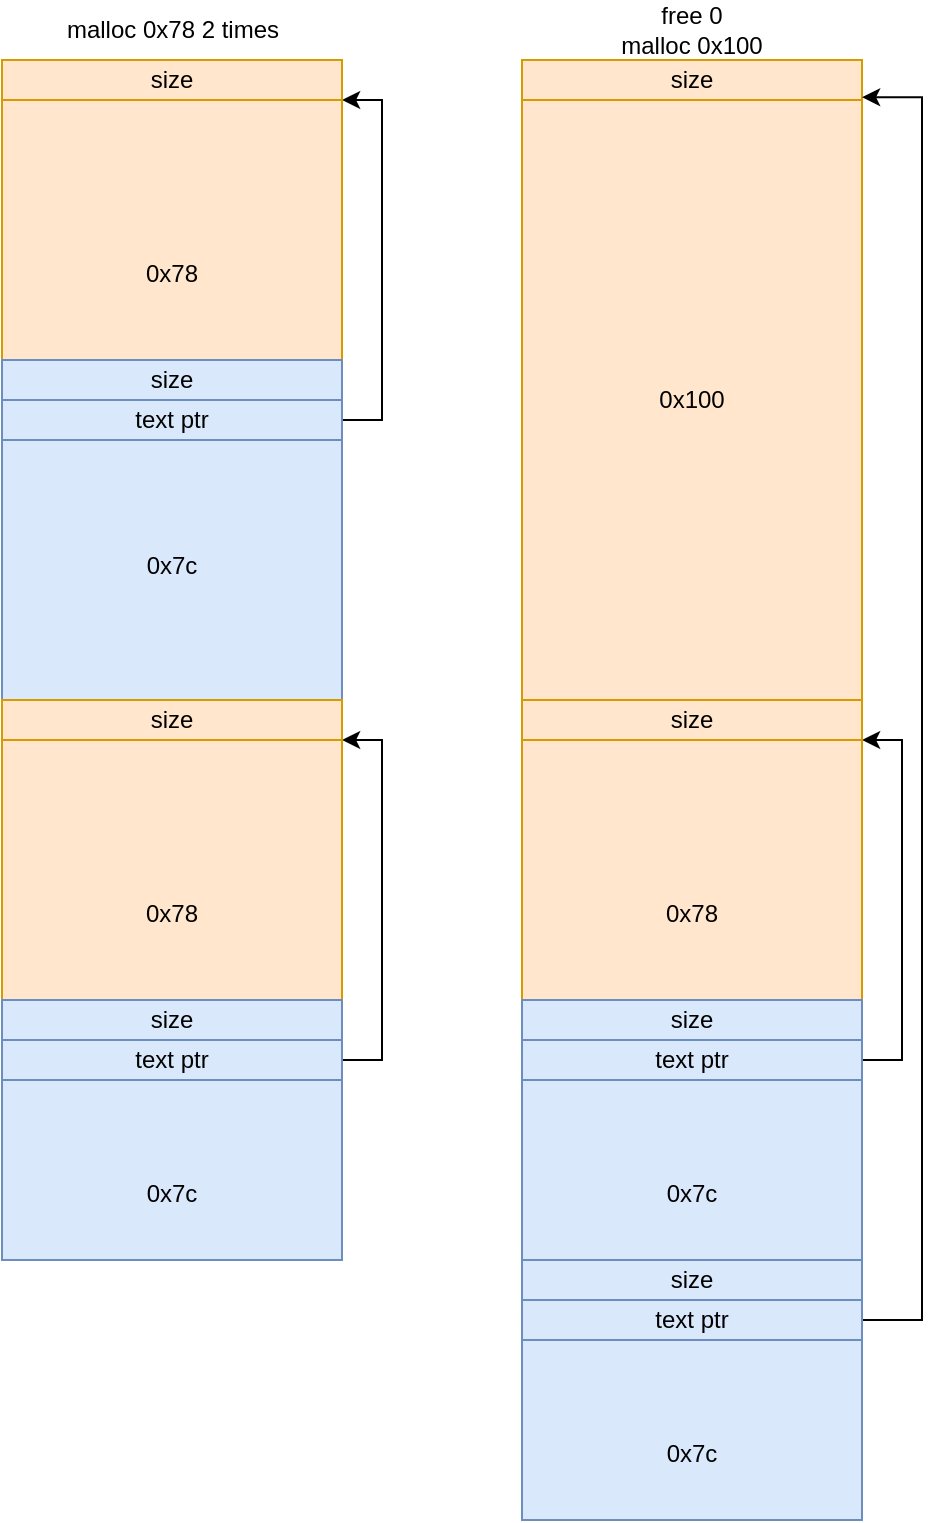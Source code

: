 <mxfile version="17.5.0" type="github">
  <diagram id="5vSy_viqhQwmgGxNUU4j" name="第 1 页">
    <mxGraphModel dx="1852" dy="1264" grid="1" gridSize="10" guides="1" tooltips="1" connect="1" arrows="1" fold="1" page="0" pageScale="1" pageWidth="827" pageHeight="1169" background="none" math="0" shadow="0">
      <root>
        <mxCell id="0" />
        <mxCell id="1" parent="0" />
        <mxCell id="KlACzWgXvU63oRVZ-FLX-5" value="&lt;br&gt;&lt;br&gt;&lt;br&gt;0x78" style="rounded=0;whiteSpace=wrap;html=1;fillColor=#ffe6cc;strokeColor=#d79b00;" vertex="1" parent="1">
          <mxGeometry x="-840" y="-480" width="170" height="130" as="geometry" />
        </mxCell>
        <mxCell id="KlACzWgXvU63oRVZ-FLX-6" value="&lt;br&gt;0x7c" style="rounded=0;whiteSpace=wrap;html=1;fillColor=#dae8fc;strokeColor=#6c8ebf;" vertex="1" parent="1">
          <mxGeometry x="-840" y="-330" width="170" height="150" as="geometry" />
        </mxCell>
        <mxCell id="KlACzWgXvU63oRVZ-FLX-22" style="edgeStyle=orthogonalEdgeStyle;rounded=0;orthogonalLoop=1;jettySize=auto;html=1;exitX=1;exitY=0.5;exitDx=0;exitDy=0;entryX=1;entryY=1;entryDx=0;entryDy=0;" edge="1" parent="1" target="KlACzWgXvU63oRVZ-FLX-20">
          <mxGeometry relative="1" as="geometry">
            <mxPoint x="-670" y="-115" as="sourcePoint" />
            <Array as="points">
              <mxPoint x="-650" y="-115" />
              <mxPoint x="-650" y="-200" />
            </Array>
          </mxGeometry>
        </mxCell>
        <mxCell id="KlACzWgXvU63oRVZ-FLX-23" value="malloc 0x78&amp;nbsp;2 times" style="text;html=1;strokeColor=none;fillColor=none;align=center;verticalAlign=middle;whiteSpace=wrap;rounded=0;" vertex="1" parent="1">
          <mxGeometry x="-817.5" y="-530" width="125" height="30" as="geometry" />
        </mxCell>
        <mxCell id="KlACzWgXvU63oRVZ-FLX-36" value="free 0&lt;br&gt;malloc 0x100" style="text;html=1;strokeColor=none;fillColor=none;align=center;verticalAlign=middle;whiteSpace=wrap;rounded=0;" vertex="1" parent="1">
          <mxGeometry x="-545" y="-530" width="100" height="30" as="geometry" />
        </mxCell>
        <mxCell id="KlACzWgXvU63oRVZ-FLX-42" style="edgeStyle=orthogonalEdgeStyle;rounded=0;orthogonalLoop=1;jettySize=auto;html=1;exitX=1;exitY=0.5;exitDx=0;exitDy=0;" edge="1" parent="1" source="KlACzWgXvU63oRVZ-FLX-41">
          <mxGeometry relative="1" as="geometry">
            <mxPoint x="-669.931" y="-480" as="targetPoint" />
            <Array as="points">
              <mxPoint x="-650" y="-320" />
              <mxPoint x="-650" y="-480" />
            </Array>
          </mxGeometry>
        </mxCell>
        <mxCell id="KlACzWgXvU63oRVZ-FLX-41" value="text ptr" style="rounded=0;whiteSpace=wrap;html=1;fillColor=#dae8fc;strokeColor=#6c8ebf;" vertex="1" parent="1">
          <mxGeometry x="-840" y="-330" width="170" height="20" as="geometry" />
        </mxCell>
        <mxCell id="KlACzWgXvU63oRVZ-FLX-55" value="&lt;br&gt;&lt;br&gt;&lt;br&gt;0x78" style="rounded=0;whiteSpace=wrap;html=1;fillColor=#ffe6cc;strokeColor=#d79b00;" vertex="1" parent="1">
          <mxGeometry x="-840" y="-160" width="170" height="130" as="geometry" />
        </mxCell>
        <mxCell id="KlACzWgXvU63oRVZ-FLX-56" value="&lt;br&gt;&lt;br&gt;&lt;br&gt;0x7c" style="rounded=0;whiteSpace=wrap;html=1;fillColor=#dae8fc;strokeColor=#6c8ebf;" vertex="1" parent="1">
          <mxGeometry x="-840" y="-10" width="170" height="110" as="geometry" />
        </mxCell>
        <mxCell id="KlACzWgXvU63oRVZ-FLX-61" style="edgeStyle=orthogonalEdgeStyle;rounded=0;orthogonalLoop=1;jettySize=auto;html=1;exitX=1;exitY=0.5;exitDx=0;exitDy=0;" edge="1" parent="1" source="KlACzWgXvU63oRVZ-FLX-62">
          <mxGeometry relative="1" as="geometry">
            <mxPoint x="-669.931" y="-160" as="targetPoint" />
            <Array as="points">
              <mxPoint x="-650" />
              <mxPoint x="-650" y="-160" />
            </Array>
          </mxGeometry>
        </mxCell>
        <mxCell id="KlACzWgXvU63oRVZ-FLX-62" value="text ptr" style="rounded=0;whiteSpace=wrap;html=1;fillColor=#dae8fc;strokeColor=#6c8ebf;" vertex="1" parent="1">
          <mxGeometry x="-840" y="-10" width="170" height="20" as="geometry" />
        </mxCell>
        <mxCell id="KlACzWgXvU63oRVZ-FLX-99" value="0x100" style="rounded=0;whiteSpace=wrap;html=1;fillColor=#ffe6cc;strokeColor=#d79b00;" vertex="1" parent="1">
          <mxGeometry x="-580" y="-480" width="170" height="300" as="geometry" />
        </mxCell>
        <mxCell id="KlACzWgXvU63oRVZ-FLX-110" value="size" style="rounded=0;whiteSpace=wrap;html=1;fillColor=#ffe6cc;strokeColor=#d79b00;" vertex="1" parent="1">
          <mxGeometry x="-840" y="-500" width="170" height="20" as="geometry" />
        </mxCell>
        <mxCell id="KlACzWgXvU63oRVZ-FLX-111" value="size" style="rounded=0;whiteSpace=wrap;html=1;fillColor=#ffe6cc;strokeColor=#d79b00;" vertex="1" parent="1">
          <mxGeometry x="-580" y="-500" width="170" height="20" as="geometry" />
        </mxCell>
        <mxCell id="KlACzWgXvU63oRVZ-FLX-112" value="size" style="rounded=0;whiteSpace=wrap;html=1;fillColor=#dae8fc;strokeColor=#6c8ebf;" vertex="1" parent="1">
          <mxGeometry x="-840" y="-350" width="170" height="20" as="geometry" />
        </mxCell>
        <mxCell id="KlACzWgXvU63oRVZ-FLX-113" value="size" style="rounded=0;whiteSpace=wrap;html=1;fillColor=#ffe6cc;strokeColor=#d79b00;" vertex="1" parent="1">
          <mxGeometry x="-840" y="-180" width="170" height="20" as="geometry" />
        </mxCell>
        <mxCell id="KlACzWgXvU63oRVZ-FLX-114" value="size" style="rounded=0;whiteSpace=wrap;html=1;fillColor=#dae8fc;strokeColor=#6c8ebf;" vertex="1" parent="1">
          <mxGeometry x="-840" y="-30" width="170" height="20" as="geometry" />
        </mxCell>
        <mxCell id="KlACzWgXvU63oRVZ-FLX-115" value="&lt;br&gt;&lt;br&gt;&lt;br&gt;0x78" style="rounded=0;whiteSpace=wrap;html=1;fillColor=#ffe6cc;strokeColor=#d79b00;" vertex="1" parent="1">
          <mxGeometry x="-580" y="-160" width="170" height="130" as="geometry" />
        </mxCell>
        <mxCell id="KlACzWgXvU63oRVZ-FLX-116" value="&lt;br&gt;&lt;br&gt;&lt;br&gt;0x7c" style="rounded=0;whiteSpace=wrap;html=1;fillColor=#dae8fc;strokeColor=#6c8ebf;" vertex="1" parent="1">
          <mxGeometry x="-580" y="-10" width="170" height="110" as="geometry" />
        </mxCell>
        <mxCell id="KlACzWgXvU63oRVZ-FLX-117" style="edgeStyle=orthogonalEdgeStyle;rounded=0;orthogonalLoop=1;jettySize=auto;html=1;exitX=1;exitY=0.5;exitDx=0;exitDy=0;" edge="1" parent="1" source="KlACzWgXvU63oRVZ-FLX-118">
          <mxGeometry relative="1" as="geometry">
            <mxPoint x="-409.931" y="-160" as="targetPoint" />
            <Array as="points">
              <mxPoint x="-390" />
              <mxPoint x="-390" y="-160" />
            </Array>
          </mxGeometry>
        </mxCell>
        <mxCell id="KlACzWgXvU63oRVZ-FLX-118" value="text ptr" style="rounded=0;whiteSpace=wrap;html=1;fillColor=#dae8fc;strokeColor=#6c8ebf;" vertex="1" parent="1">
          <mxGeometry x="-580" y="-10" width="170" height="20" as="geometry" />
        </mxCell>
        <mxCell id="KlACzWgXvU63oRVZ-FLX-119" value="size" style="rounded=0;whiteSpace=wrap;html=1;fillColor=#ffe6cc;strokeColor=#d79b00;" vertex="1" parent="1">
          <mxGeometry x="-580" y="-180" width="170" height="20" as="geometry" />
        </mxCell>
        <mxCell id="KlACzWgXvU63oRVZ-FLX-120" value="size" style="rounded=0;whiteSpace=wrap;html=1;fillColor=#dae8fc;strokeColor=#6c8ebf;" vertex="1" parent="1">
          <mxGeometry x="-580" y="-30" width="170" height="20" as="geometry" />
        </mxCell>
        <mxCell id="KlACzWgXvU63oRVZ-FLX-121" value="&lt;br&gt;&lt;br&gt;&lt;br&gt;0x7c" style="rounded=0;whiteSpace=wrap;html=1;fillColor=#dae8fc;strokeColor=#6c8ebf;" vertex="1" parent="1">
          <mxGeometry x="-580" y="120" width="170" height="110" as="geometry" />
        </mxCell>
        <mxCell id="KlACzWgXvU63oRVZ-FLX-124" style="edgeStyle=orthogonalEdgeStyle;rounded=0;orthogonalLoop=1;jettySize=auto;html=1;exitX=1;exitY=0.5;exitDx=0;exitDy=0;" edge="1" parent="1" source="KlACzWgXvU63oRVZ-FLX-122">
          <mxGeometry relative="1" as="geometry">
            <mxPoint x="-409.931" y="-481.379" as="targetPoint" />
            <Array as="points">
              <mxPoint x="-380" y="130" />
              <mxPoint x="-380" y="-481" />
            </Array>
          </mxGeometry>
        </mxCell>
        <mxCell id="KlACzWgXvU63oRVZ-FLX-122" value="text ptr" style="rounded=0;whiteSpace=wrap;html=1;fillColor=#dae8fc;strokeColor=#6c8ebf;" vertex="1" parent="1">
          <mxGeometry x="-580" y="120" width="170" height="20" as="geometry" />
        </mxCell>
        <mxCell id="KlACzWgXvU63oRVZ-FLX-123" value="size" style="rounded=0;whiteSpace=wrap;html=1;fillColor=#dae8fc;strokeColor=#6c8ebf;" vertex="1" parent="1">
          <mxGeometry x="-580" y="100" width="170" height="20" as="geometry" />
        </mxCell>
      </root>
    </mxGraphModel>
  </diagram>
</mxfile>
